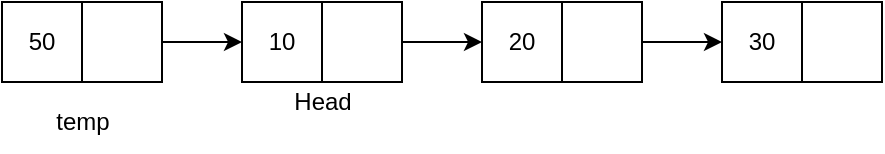 <mxfile>
    <diagram id="_yXmoyl7ILlZD3FWIsuU" name="Page-1">
        <mxGraphModel dx="530" dy="241" grid="1" gridSize="10" guides="1" tooltips="1" connect="1" arrows="1" fold="1" page="1" pageScale="1" pageWidth="850" pageHeight="1100" math="0" shadow="0">
            <root>
                <mxCell id="0"/>
                <mxCell id="1" parent="0"/>
                <mxCell id="4" value="" style="group" vertex="1" connectable="0" parent="1">
                    <mxGeometry x="210" y="140" width="80" height="40" as="geometry"/>
                </mxCell>
                <mxCell id="2" value="10" style="rounded=0;whiteSpace=wrap;html=1;" vertex="1" parent="4">
                    <mxGeometry width="40" height="40" as="geometry"/>
                </mxCell>
                <mxCell id="3" value="" style="rounded=0;whiteSpace=wrap;html=1;" vertex="1" parent="4">
                    <mxGeometry x="40" width="40" height="40" as="geometry"/>
                </mxCell>
                <mxCell id="7" value="" style="group" vertex="1" connectable="0" parent="1">
                    <mxGeometry x="330" y="140" width="80" height="40" as="geometry"/>
                </mxCell>
                <mxCell id="8" value="20" style="rounded=0;whiteSpace=wrap;html=1;" vertex="1" parent="7">
                    <mxGeometry width="40" height="40" as="geometry"/>
                </mxCell>
                <mxCell id="9" value="" style="rounded=0;whiteSpace=wrap;html=1;" vertex="1" parent="7">
                    <mxGeometry x="40" width="40" height="40" as="geometry"/>
                </mxCell>
                <mxCell id="10" value="" style="group" vertex="1" connectable="0" parent="1">
                    <mxGeometry x="450" y="140" width="80" height="40" as="geometry"/>
                </mxCell>
                <mxCell id="11" value="30" style="rounded=0;whiteSpace=wrap;html=1;" vertex="1" parent="10">
                    <mxGeometry width="40" height="40" as="geometry"/>
                </mxCell>
                <mxCell id="12" value="" style="rounded=0;whiteSpace=wrap;html=1;" vertex="1" parent="10">
                    <mxGeometry x="40" width="40" height="40" as="geometry"/>
                </mxCell>
                <mxCell id="13" style="edgeStyle=none;html=1;exitX=1;exitY=0.5;exitDx=0;exitDy=0;entryX=0;entryY=0.5;entryDx=0;entryDy=0;" edge="1" parent="1" source="3" target="8">
                    <mxGeometry relative="1" as="geometry"/>
                </mxCell>
                <mxCell id="14" style="edgeStyle=none;html=1;exitX=1;exitY=0.5;exitDx=0;exitDy=0;entryX=0;entryY=0.5;entryDx=0;entryDy=0;" edge="1" parent="1" source="9" target="11">
                    <mxGeometry relative="1" as="geometry"/>
                </mxCell>
                <mxCell id="17" value="Head" style="text;html=1;align=center;verticalAlign=middle;resizable=0;points=[];autosize=1;strokeColor=none;fillColor=none;" vertex="1" parent="1">
                    <mxGeometry x="225" y="175" width="50" height="30" as="geometry"/>
                </mxCell>
                <mxCell id="21" value="" style="group" vertex="1" connectable="0" parent="1">
                    <mxGeometry x="90" y="140" width="80" height="40" as="geometry"/>
                </mxCell>
                <mxCell id="22" value="50" style="rounded=0;whiteSpace=wrap;html=1;" vertex="1" parent="21">
                    <mxGeometry width="40" height="40" as="geometry"/>
                </mxCell>
                <mxCell id="23" value="" style="rounded=0;whiteSpace=wrap;html=1;" vertex="1" parent="21">
                    <mxGeometry x="40" width="40" height="40" as="geometry"/>
                </mxCell>
                <mxCell id="24" value="temp" style="text;html=1;align=center;verticalAlign=middle;resizable=0;points=[];autosize=1;strokeColor=none;fillColor=none;" vertex="1" parent="1">
                    <mxGeometry x="105" y="185" width="50" height="30" as="geometry"/>
                </mxCell>
                <mxCell id="26" style="edgeStyle=none;html=1;exitX=1;exitY=0.5;exitDx=0;exitDy=0;entryX=0;entryY=0.5;entryDx=0;entryDy=0;" edge="1" parent="1" source="23" target="2">
                    <mxGeometry relative="1" as="geometry"/>
                </mxCell>
            </root>
        </mxGraphModel>
    </diagram>
</mxfile>
